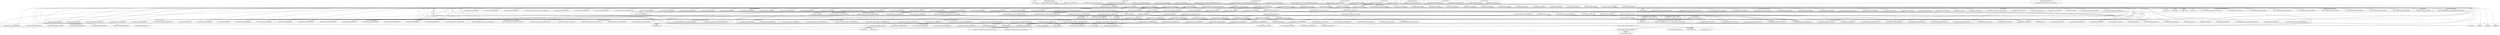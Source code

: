 digraph {
graph [overlap=false]
subgraph cluster_Catalyst_Dispatcher {
	label="Catalyst::Dispatcher";
	"Catalyst::Dispatcher::preload_dispatch_types";
	"Catalyst::Dispatcher::postload_dispatch_types";
}
subgraph cluster_Class_MOP_Mixin_HasMethods {
	label="Class::MOP::Mixin::HasMethods";
	"Class::MOP::Mixin::HasMethods::has_method";
	"Class::MOP::Mixin::HasMethods::add_method";
	"Class::MOP::Mixin::HasMethods::remove_method";
	"Class::MOP::Mixin::HasMethods::_get_local_methods";
	"Class::MOP::Mixin::HasMethods::get_method";
}
subgraph cluster_KiokuX_Model {
	label="KiokuX::Model";
	"KiokuX::Model::_build_directory";
}
subgraph cluster_Class_MOP_Instance {
	label="Class::MOP::Instance";
	"Class::MOP::Instance::weaken_slot_value";
	"Class::MOP::Instance::inline_weaken_slot_value";
}
subgraph cluster_Moose_Meta_Class___ANON___SERIAL_23 {
	label="Moose::Meta::Class::__ANON__::SERIAL::23";
	"Moose::Meta::Class::__ANON__::SERIAL::23::_canonicalize_handles";
	"Moose::Meta::Class::__ANON__::SERIAL::23::_make_delegation_method";
	"Moose::Meta::Class::__ANON__::SERIAL::23::meta";
	"Moose::Meta::Class::__ANON__::SERIAL::23::_process_options";
}
subgraph cluster_Moose_Meta_TypeConstraint_Parameterized {
	label="Moose::Meta::TypeConstraint::Parameterized";
	"Moose::Meta::TypeConstraint::Parameterized::_inline_check";
	"Moose::Meta::TypeConstraint::Parameterized::can_be_inlined";
	"Moose::Meta::TypeConstraint::Parameterized::inline_environment";
}
subgraph cluster_Moose_Meta_Mixin_AttributeCore {
	label="Moose::Meta::Mixin::AttributeCore";
	"Moose::Meta::Mixin::AttributeCore::has_trigger";
	"Moose::Meta::Mixin::AttributeCore::_is_metadata";
	"Moose::Meta::Mixin::AttributeCore::should_auto_deref";
	"Moose::Meta::Mixin::AttributeCore::type_constraint";
	"Moose::Meta::Mixin::AttributeCore::is_required";
	"Moose::Meta::Mixin::AttributeCore::should_coerce";
	"Moose::Meta::Mixin::AttributeCore::has_handles";
	"Moose::Meta::Mixin::AttributeCore::is_lazy";
	"Moose::Meta::Mixin::AttributeCore::handles";
	"Moose::Meta::Mixin::AttributeCore::_isa_metadata";
	"Moose::Meta::Mixin::AttributeCore::is_weak_ref";
	"Moose::Meta::Mixin::AttributeCore::has_type_constraint";
}
subgraph cluster_Scalar_Util {
	label="Scalar::Util";
	"Scalar::Util::blessed";
}
subgraph cluster_KiokuDB_TypeMap_Composite {
	label="KiokuDB::TypeMap::Composite";
	"KiokuDB::TypeMap::Composite::_build_includes";
}
subgraph cluster_Moose_Meta_Method {
	label="Moose::Meta::Method";
	"Moose::Meta::Method::_inline_throw_error";
}
subgraph cluster_Catalyst_View_JSON {
	label="Catalyst::View::JSON";
	"Catalyst::View::JSON::json_dumper";
	"Catalyst::View::JSON::expose_stash";
}
subgraph cluster_Class_MOP_Method {
	label="Class::MOP::Method";
	"Class::MOP::Method::name";
	"Class::MOP::Method::is_stub";
	"Class::MOP::Method::package_name";
}
subgraph cluster_Class_MOP_Class_Immutable_Moose_Meta_Class {
	label="Class::MOP::Class::Immutable::Moose::Meta::Class";
	"Class::MOP::Class::Immutable::Moose::Meta::Class::get_meta_instance";
	"Class::MOP::Class::Immutable::Moose::Meta::Class::get_all_methods";
}
subgraph cluster_Try_Tiny {
	label="Try::Tiny";
	"Try::Tiny::try";
}
subgraph cluster_UNIVERSAL {
	label="UNIVERSAL";
	"UNIVERSAL::isa";
	"UNIVERSAL::can";
}
subgraph cluster_Moose_Meta_Class {
	label="Moose::Meta::Class";
	"Moose::Meta::Class::_process_new_attribute";
	"Moose::Meta::Class::add_attribute";
	"Moose::Meta::Class::_inline_throw_error";
	"Moose::Meta::Class::_process_inherited_attribute";
	"Moose::Meta::Class::_inline_init_attr_from_default";
	"Moose::Meta::Class::_inline_init_attr_from_constructor";
}
subgraph cluster_Class_Load {
	label="Class::Load";
	"Class::Load::load_class";
}
subgraph cluster_Moose_Meta_Method_Accessor {
	label="Moose::Meta::Method::Accessor";
	"Moose::Meta::Method::Accessor::BEGIN@11";
	"Moose::Meta::Method::Accessor::_writer_value_needs_copy";
	"Moose::Meta::Method::Accessor::BEGIN@3";
	"Moose::Meta::Method::Accessor::_eval_environment";
	"Moose::Meta::Method::Accessor::BEGIN@15";
	"Moose::Meta::Method::Accessor::_inline_check_lazy";
	"Moose::Meta::Method::Accessor::BEGIN@10";
	"Moose::Meta::Method::Accessor::BEGIN@13";
	"Moose::Meta::Method::Accessor::_inline_trigger";
	"Moose::Meta::Method::Accessor::_inline_get_old_value_for_trigger";
}
subgraph cluster_List_MoreUtils {
	label="List::MoreUtils";
	"List::MoreUtils::any";
}
subgraph cluster_warnings {
	label="warnings";
	"warnings::import";
}
subgraph cluster_MooseX_Types_TypeDecorator {
	label="MooseX::Types::TypeDecorator";
	"MooseX::Types::TypeDecorator::AUTOLOAD";
	"MooseX::Types::TypeDecorator::isa";
}
subgraph cluster_Moose_Meta_Role {
	label="Moose::Meta::Role";
	"Moose::Meta::Role::get_required_method_list";
}
subgraph cluster_Class_MOP_Method_Accessor {
	label="Class::MOP::Method::Accessor";
	"Class::MOP::Method::Accessor::__ANON__[Class/MOP/Method/Accessor.pm:120]";
	"Class::MOP::Method::Accessor::__ANON__[Class/MOP/Method/Accessor.pm:184]";
	"Class::MOP::Method::Accessor::associated_attribute";
	"Class::MOP::Method::Accessor::__ANON__[Class/MOP/Method/Accessor.pm:154]";
}
subgraph cluster_Class_Load_XS {
	label="Class::Load::XS";
	"Class::Load::XS::is_class_loaded";
}
subgraph cluster_Class_MOP_Class {
	label="Class::MOP::Class";
	"Class::MOP::Class::_inline_init_attr_from_constructor";
	"Class::MOP::Class::make_immutable";
	"Class::MOP::Class::initialize";
	"Class::MOP::Class::__ANON__[Class/MOP/Class.pm:892]";
	"Class::MOP::Class::is_mutable";
	"Class::MOP::Class::remove_attribute";
	"Class::MOP::Class::get_all_attributes";
	"Class::MOP::Class::create_anon_class";
	"Class::MOP::Class::_fixup_attributes_after_rebless";
	"Class::MOP::Class::_construct_instance";
	"Class::MOP::Class::get_meta_instance";
	"Class::MOP::Class::get_all_methods";
	"Class::MOP::Class::_inline_accessors";
}
subgraph cluster_Moose_Object {
	label="Moose::Object";
	"Moose::Object::does";
}
subgraph cluster_Class_MOP_Mixin_AttributeCore {
	label="Class::MOP::Mixin::AttributeCore";
	"Class::MOP::Mixin::AttributeCore::has_init_arg";
	"Class::MOP::Mixin::AttributeCore::default";
	"Class::MOP::Mixin::AttributeCore::has_builder";
	"Class::MOP::Mixin::AttributeCore::has_initializer";
	"Class::MOP::Mixin::AttributeCore::has_default";
	"Class::MOP::Mixin::AttributeCore::name";
	"Class::MOP::Mixin::AttributeCore::init_arg";
	"Class::MOP::Mixin::AttributeCore::is_default_a_coderef";
	"Class::MOP::Mixin::AttributeCore::builder";
}
subgraph cluster_Moose {
	label="Moose";
	"Moose::BEGIN@30";
}
subgraph cluster_Moose_Meta_TypeConstraint_Registry {
	label="Moose::Meta::TypeConstraint::Registry";
	"Moose::Meta::TypeConstraint::Registry::new";
	"Moose::Meta::TypeConstraint::Registry::get_type_constraint";
}
subgraph cluster_Catalyst_View_TT {
	label="Catalyst::View::TT";
	"Catalyst::View::TT::expose_methods";
	"Catalyst::View::TT::include_path";
}
subgraph cluster_Moose_Meta_Class___ANON___SERIAL_17 {
	label="Moose::Meta::Class::__ANON__::SERIAL::17";
	"Moose::Meta::Class::__ANON__::SERIAL::17::_make_delegation_method";
	"Moose::Meta::Class::__ANON__::SERIAL::17::meta";
	"Moose::Meta::Class::__ANON__::SERIAL::17::_canonicalize_handles";
	"Moose::Meta::Class::__ANON__::SERIAL::17::_process_options";
}
subgraph cluster_Class_MOP_Method_Wrapped {
	label="Class::MOP::Method::Wrapped";
	"Class::MOP::Method::Wrapped::__ANON__[Class/MOP/Method/Wrapped.pm:45]";
	"Class::MOP::Method::Wrapped::__ANON__[Class/MOP/Method/Wrapped.pm:51]";
}
subgraph cluster_Moose_Meta_Class___ANON___SERIAL_33 {
	label="Moose::Meta::Class::__ANON__::SERIAL::33";
	"Moose::Meta::Class::__ANON__::SERIAL::33::meta";
}
subgraph cluster_base {
	label="base";
	"base::import";
}
subgraph cluster_Exporter {
	label="Exporter";
	"Exporter::import";
}
subgraph cluster_Moose_Meta_Attribute {
	label="Moose::Meta::Attribute";
	"Moose::Meta::Attribute::_inline_throw_error";
	"Moose::Meta::Attribute::_inline_generate_default";
	"Moose::Meta::Attribute::_weaken_value";
	"Moose::Meta::Attribute::_make_delegation_method";
	"Moose::Meta::Attribute::_process_options";
	"Moose::Meta::Attribute::_error_thrower";
	"Moose::Meta::Attribute::_inline_return_auto_deref";
	"Moose::Meta::Attribute::_process_lazy_option";
	"Moose::Meta::Attribute::CORE:match";
	"Moose::Meta::Attribute::_inline_copy_value";
	"Moose::Meta::Attribute::BEGIN@20";
	"Moose::Meta::Attribute::_get_delegate_method_list";
	"Moose::Meta::Attribute::interpolate_class";
	"Moose::Meta::Attribute::BEGIN@3";
	"Moose::Meta::Attribute::install_delegation";
	"Moose::Meta::Attribute::delegation_metaclass";
	"Moose::Meta::Attribute::set_value";
	"Moose::Meta::Attribute::BEGIN@10";
	"Moose::Meta::Attribute::_process_required_option";
	"Moose::Meta::Attribute::_check_associated_methods";
	"Moose::Meta::Attribute::CORE:regcomp";
	"Moose::Meta::Attribute::_writer_value_needs_copy";
	"Moose::Meta::Attribute::_inline_set_value";
	"Moose::Meta::Attribute::BEGIN@23";
	"Moose::Meta::Attribute::_call_builder";
	"Moose::Meta::Attribute::get_value";
	"Moose::Meta::Attribute::_process_accessors";
	"Moose::Meta::Attribute::BEGIN@11";
	"Moose::Meta::Attribute::new";
	"Moose::Meta::Attribute::_inline_init_from_default";
	"Moose::Meta::Attribute::_inline_get_old_value_for_trigger";
	"Moose::Meta::Attribute::_process_trigger_option";
	"Moose::Meta::Attribute::_process_lazy_build_option";
	"Moose::Meta::Attribute::verify_against_type_constraint";
	"Moose::Meta::Attribute::_process_is_option";
	"Moose::Meta::Attribute::accessor_metaclass";
	"Moose::Meta::Attribute::BEGIN@25";
	"Moose::Meta::Attribute::BEGIN@14";
	"Moose::Meta::Attribute::initialize_instance_slot";
	"Moose::Meta::Attribute::_inline_check_coercion";
	"Moose::Meta::Attribute::_inline_init_slot";
	"Moose::Meta::Attribute::interpolate_class_and_new";
	"Moose::Meta::Attribute::_process_isa_option";
	"Moose::Meta::Attribute::_canonicalize_handles";
	"Moose::Meta::Attribute::_auto_deref";
	"Moose::Meta::Attribute::BEGIN@27";
	"Moose::Meta::Attribute::illegal_options_for_inheritance";
	"Moose::Meta::Attribute::_inline_tc_code";
	"Moose::Meta::Attribute::_eval_environment";
	"Moose::Meta::Attribute::BEGIN@21";
	"Moose::Meta::Attribute::BEGIN@13";
	"Moose::Meta::Attribute::__ANON__[Moose/Meta/Attribute.pm:45]";
	"Moose::Meta::Attribute::does";
	"Moose::Meta::Attribute::BEGIN@24";
	"Moose::Meta::Attribute::remove_delegation";
	"Moose::Meta::Attribute::BEGIN@15";
	"Moose::Meta::Attribute::BEGIN@16";
	"Moose::Meta::Attribute::_inline_check_lazy";
	"Moose::Meta::Attribute::applied_traits";
	"Moose::Meta::Attribute::_process_does_option";
	"Moose::Meta::Attribute::clone_and_inherit_options";
	"Moose::Meta::Attribute::_inline_weaken_value";
	"Moose::Meta::Attribute::_process_coerce_option";
	"Moose::Meta::Attribute::_find_delegate_metaclass";
	"Moose::Meta::Attribute::remove_accessors";
	"Moose::Meta::Attribute::CORE:sort";
	"Moose::Meta::Attribute::_inline_trigger";
	"Moose::Meta::Attribute::install_accessors";
	"Moose::Meta::Attribute::_inline_get_value";
	"Moose::Meta::Attribute::_inline_check_constraint";
	"Moose::Meta::Attribute::BEGIN@22";
	"Moose::Meta::Attribute::BEGIN@17";
	"Moose::Meta::Attribute::_coerce_and_verify";
	"Moose::Meta::Attribute::_process_auto_deref_option";
	"Moose::Meta::Attribute::clone";
	"Moose::Meta::Attribute::BEGIN@18";
	"Moose::Meta::Attribute::_inline_check_required";
}
subgraph cluster_MooseX_Meta_TypeConstraint_Structured {
	label="MooseX::Meta::TypeConstraint::Structured";
	"MooseX::Meta::TypeConstraint::Structured::_build_coercion";
}
subgraph cluster_Moose_Util_TypeConstraints_Builtins {
	label="Moose::Util::TypeConstraints::Builtins";
	"Moose::Util::TypeConstraints::Builtins::BEGIN@12";
	"Moose::Util::TypeConstraints::Builtins::BEGIN@9";
	"Moose::Util::TypeConstraints::Builtins::BEGIN@13";
	"Moose::Util::TypeConstraints::Builtins::BEGIN@10";
	"Moose::Util::TypeConstraints::Builtins::BEGIN@14";
	"Moose::Util::TypeConstraints::Builtins::define_builtins";
	"Moose::Util::TypeConstraints::Builtins::BEGIN@2";
}
subgraph cluster_Moose_Meta_Class___ANON___SERIAL_31 {
	label="Moose::Meta::Class::__ANON__::SERIAL::31";
	"Moose::Meta::Class::__ANON__::SERIAL::31::meta";
}
subgraph cluster_Moose_Meta_TypeConstraint_Union {
	label="Moose::Meta::TypeConstraint::Union";
	"Moose::Meta::TypeConstraint::Union::inline_environment";
	"Moose::Meta::TypeConstraint::Union::has_coercion";
	"Moose::Meta::TypeConstraint::Union::can_be_inlined";
	"Moose::Meta::TypeConstraint::Union::_inline_check";
}
subgraph cluster_Moose_Meta_TypeCoercion {
	label="Moose::Meta::TypeCoercion";
	"Moose::Meta::TypeCoercion::BEGIN@14";
	"Moose::Meta::TypeCoercion::_compiled_type_coercion";
}
subgraph cluster_KiokuDB_TypeMap_Default_JSON {
	label="KiokuDB::TypeMap::Default::JSON";
	"KiokuDB::TypeMap::Default::JSON::_build_json_boolean_typemap";
}
subgraph cluster_KiokuDB_TypeMap_Default {
	label="KiokuDB::TypeMap::Default";
	"KiokuDB::TypeMap::Default::_build_tie_typemap";
	"KiokuDB::TypeMap::Default::_build_core_typemap";
}
subgraph cluster_Moose_Meta_Role_Attribute {
	label="Moose::Meta::Role::Attribute";
	"Moose::Meta::Role::Attribute::attribute_for_class";
}
subgraph cluster_B {
	label="B";
	"B::BEGIN@9";
	"B::BEGIN@17";
	"B::perlstring";
	"B::BEGIN@254";
}
subgraph cluster_MooseX_Role_WithOverloading_Meta_Role_Application {
	label="MooseX::Role::WithOverloading::Meta::Role::Application";
	"MooseX::Role::WithOverloading::Meta::Role::Application::_build_overload_ops";
}
subgraph cluster_Moose_Meta_Attribute_Custom_Moose {
	label="Moose::Meta::Attribute::Custom::Moose";
	"Moose::Meta::Attribute::Custom::Moose::BEGIN@1283";
}
subgraph cluster_Class_MOP_Attribute {
	label="Class::MOP::Attribute";
	"Class::MOP::Attribute::__ANON__[Class/MOP/Attribute.pm:198]";
	"Class::MOP::Attribute::_inline_instance_get";
	"Class::MOP::Attribute::associated_methods";
	"Class::MOP::Attribute::has_value";
	"Class::MOP::Attribute::associate_method";
	"Class::MOP::Attribute::set_initial_value";
	"Class::MOP::Attribute::get_value";
	"Class::MOP::Attribute::new";
	"Class::MOP::Attribute::set_value";
	"Class::MOP::Attribute::associated_class";
	"Class::MOP::Attribute::_inline_instance_has";
	"Class::MOP::Attribute::install_accessors";
	"Class::MOP::Attribute::remove_accessors";
	"Class::MOP::Attribute::_inline_instance_set";
	"Class::MOP::Attribute::_process_accessors";
	"Class::MOP::Attribute::__ANON__[Class/MOP/Attribute.pm:398]";
	"Class::MOP::Attribute::_inline_set_value";
}
subgraph cluster_Package_DeprecationManager {
	label="Package::DeprecationManager";
	"Package::DeprecationManager::__ANON__[Package/DeprecationManager.pm:61]";
}
subgraph cluster_Moose_Meta_Role_Method_Required {
	label="Moose::Meta::Role::Method::Required";
	"Moose::Meta::Role::Method::Required::name";
}
subgraph cluster_Moose_Meta_TypeConstraint {
	label="Moose::Meta::TypeConstraint";
	"Moose::Meta::TypeConstraint::message";
	"Moose::Meta::TypeConstraint::_inline_check";
	"Moose::Meta::TypeConstraint::has_coercion";
	"Moose::Meta::TypeConstraint::coerce";
	"Moose::Meta::TypeConstraint::inline_environment";
	"Moose::Meta::TypeConstraint::check";
	"Moose::Meta::TypeConstraint::_default_message";
	"Moose::Meta::TypeConstraint::can_be_inlined";
	"Moose::Meta::TypeConstraint::coercion";
	"Moose::Meta::TypeConstraint::has_message";
	"Moose::Meta::TypeConstraint::_compiled_type_constraint";
}
subgraph cluster_Moose_Exporter {
	label="Moose::Exporter";
	"Moose::Exporter::setup_import_methods";
}
subgraph cluster_Moose_Util_TypeConstraints {
	label="Moose::Util::TypeConstraints";
	"Moose::Util::TypeConstraints::BEGIN@39";
	"Moose::Util::TypeConstraints::BEGIN@667";
	"Moose::Util::TypeConstraints::BEGIN@614";
	"Moose::Util::TypeConstraints::BEGIN@13";
	"Moose::Util::TypeConstraints::BEGIN@38";
	"Moose::Util::TypeConstraints::BEGIN@12";
	"Moose::Util::TypeConstraints::BEGIN@673";
	"Moose::Util::TypeConstraints::BEGIN@3";
	"Moose::Util::TypeConstraints::BEGIN@694";
	"Moose::Util::TypeConstraints::find_or_create_isa_type_constraint";
	"Moose::Util::TypeConstraints::BEGIN@42";
	"Moose::Util::TypeConstraints::BEGIN@11";
	"Moose::Util::TypeConstraints::CORE:qr";
	"Moose::Util::TypeConstraints::CORE:regcomp";
	"Moose::Util::TypeConstraints::BEGIN@33";
	"Moose::Util::TypeConstraints::BEGIN@35";
	"Moose::Util::TypeConstraints::list_all_type_constraints";
	"Moose::Util::TypeConstraints::BEGIN@36";
	"Moose::Util::TypeConstraints::BEGIN@41";
	"Moose::Util::TypeConstraints::BEGIN@34";
	"Moose::Util::TypeConstraints::BEGIN@10";
	"Moose::Util::TypeConstraints::BEGIN@37";
	"Moose::Util::TypeConstraints::BEGIN@40";
	"Moose::Util::TypeConstraints::BEGIN@32";
	"Moose::Util::TypeConstraints::find_or_create_does_type_constraint";
	"Moose::Util::TypeConstraints::BEGIN@68";
	"Moose::Util::TypeConstraints::BEGIN@678";
	"Moose::Util::TypeConstraints::BEGIN@31";
}
subgraph cluster_Class_MOP_Class_Immutable_Moose_Meta_Class___ANON___SERIAL_5 {
	label="Class::MOP::Class::Immutable::Moose::Meta::Class::__ANON__::SERIAL::5";
	"Class::MOP::Class::Immutable::Moose::Meta::Class::__ANON__::SERIAL::5::get_meta_instance";
}
subgraph cluster_KiokuDB_TypeMap_Default_Canonical {
	label="KiokuDB::TypeMap::Default::Canonical";
	"KiokuDB::TypeMap::Default::Canonical::_build_authen_passphrase_typemap";
	"KiokuDB::TypeMap::Default::Canonical::_build_path_class_typemap";
	"KiokuDB::TypeMap::Default::Canonical::_build_uri_typemap";
	"KiokuDB::TypeMap::Default::Canonical::_build_datetime_typemap";
}
subgraph cluster_Moose_Meta_Attribute_Native_Trait {
	label="Moose::Meta::Attribute::Native::Trait";
	"Moose::Meta::Attribute::Native::Trait::_native_accessor_class_for";
}
subgraph cluster_Class_MOP_Object {
	label="Class::MOP::Object";
	"Class::MOP::Object::meta";
}
subgraph cluster_Moose_Util {
	label="Moose::Util";
	"Moose::Util::resolve_metatrait_alias";
}
subgraph cluster_strict {
	label="strict";
	"strict::import";
}
subgraph cluster_Class_MOP {
	label="Class::MOP";
	"Class::MOP::class_of";
}
subgraph cluster_Class_MOP_Class_Immutable_Class_MOP_Class {
	label="Class::MOP::Class::Immutable::Class::MOP::Class";
	"Class::MOP::Class::Immutable::Class::MOP::Class::get_meta_instance";
	"Class::MOP::Class::Immutable::Class::MOP::Class::get_all_attributes";
}
subgraph cluster_Moose_Meta_Class___ANON___SERIAL_34 {
	label="Moose::Meta::Class::__ANON__::SERIAL::34";
	"Moose::Meta::Class::__ANON__::SERIAL::34::meta";
}
subgraph cluster_Class_MOP_Package {
	label="Class::MOP::Package";
	"Class::MOP::Package::name";
	"Class::MOP::Package::has_package_symbol";
}
subgraph cluster_Moose_Meta_Class___ANON___SERIAL_8 {
	label="Moose::Meta::Class::__ANON__::SERIAL::8";
	"Moose::Meta::Class::__ANON__::SERIAL::8::meta";
	"Moose::Meta::Class::__ANON__::SERIAL::8::_canonicalize_handles";
	"Moose::Meta::Class::__ANON__::SERIAL::8::_make_delegation_method";
	"Moose::Meta::Class::__ANON__::SERIAL::8::_process_options";
}
subgraph cluster_Moose_Meta_Method_Delegation {
	label="Moose::Meta::Method::Delegation";
	"Moose::Meta::Method::Delegation::BEGIN@3";
	"Moose::Meta::Method::Delegation::BEGIN@11";
	"Moose::Meta::Method::Delegation::BEGIN@13";
	"Moose::Meta::Method::Delegation::BEGIN@10";
	"Moose::Meta::Method::Delegation::new";
	"Moose::Meta::Method::Delegation::BEGIN@14";
	"Moose::Meta::Method::Delegation::BEGIN@16";
}
"Moose::Meta::Attribute::_inline_generate_default" -> "Moose::Meta::Attribute::_inline_throw_error";
"Moose::Meta::Attribute::_inline_check_constraint" -> "Moose::Meta::Attribute::_inline_throw_error";
"Moose::Meta::Method::_inline_throw_error" -> "Moose::Meta::Attribute::_inline_throw_error";
"Moose::Meta::Attribute::_inline_check_required" -> "Moose::Meta::Attribute::_inline_throw_error";
"Moose::Meta::Attribute::BEGIN@22" -> "Moose::Meta::Method::Delegation::BEGIN@10";
"Moose::Meta::Attribute::_call_builder" -> "KiokuDB::TypeMap::Default::Canonical::_build_uri_typemap";
"Moose::Meta::TypeCoercion::BEGIN@14" -> "Moose::Meta::Attribute::BEGIN@3";
"Moose::Meta::Attribute::_call_builder" -> "MooseX::Meta::TypeConstraint::Structured::_build_coercion";
"Moose::Meta::Attribute::initialize_instance_slot" -> "Moose::Meta::Mixin::AttributeCore::is_lazy";
"Moose::Meta::Attribute::_inline_check_lazy" -> "Moose::Meta::Mixin::AttributeCore::is_lazy";
"Moose::Meta::Attribute::get_value" -> "Moose::Meta::Mixin::AttributeCore::is_lazy";
"Class::MOP::Attribute::install_accessors" -> "Moose::Meta::Attribute::_process_accessors";
"Moose::Meta::Attribute::BEGIN@24" -> "Moose::Util::TypeConstraints::Builtins::BEGIN@14";
"Moose::Meta::Class::_process_new_attribute" -> "Moose::Meta::Attribute::interpolate_class_and_new";
"Moose::Meta::Role::Attribute::attribute_for_class" -> "Moose::Meta::Attribute::interpolate_class_and_new";
"Moose::Meta::Attribute::_process_does_option" -> "MooseX::Types::TypeDecorator::isa";
"Moose::Meta::Attribute::_process_isa_option" -> "MooseX::Types::TypeDecorator::isa";
"Moose::Meta::Attribute::BEGIN@24" -> "Moose::Util::TypeConstraints::Builtins::BEGIN@2";
"Moose::Meta::Attribute::BEGIN@24" -> "Moose::Util::TypeConstraints::BEGIN@39";
"Moose::Meta::Attribute::new" -> "Class::MOP::Class::get_all_attributes";
"Moose::Meta::Attribute::_canonicalize_handles" -> "Scalar::Util::blessed";
"Moose::Meta::Attribute::_process_does_option" -> "Scalar::Util::blessed";
"Moose::Meta::Attribute::_weaken_value" -> "Scalar::Util::blessed";
"Moose::Meta::Attribute::_process_isa_option" -> "Scalar::Util::blessed";
"Moose::Meta::Attribute::_inline_get_value" -> "Moose::Meta::Attribute::_inline_check_lazy";
"Moose::Meta::Method::Accessor::_inline_check_lazy" -> "Moose::Meta::Attribute::_inline_check_lazy";
"Moose::Meta::Attribute::_inline_set_value" -> "Moose::Meta::Attribute::_inline_trigger";
"Moose::Meta::Method::Accessor::_inline_trigger" -> "Moose::Meta::Attribute::_inline_trigger";
"Moose::Meta::Attribute::_eval_environment" -> "Moose::Meta::TypeConstraint::Union::can_be_inlined";
"Moose::Meta::Attribute::_inline_check_constraint" -> "Moose::Meta::TypeConstraint::Union::can_be_inlined";
"Moose::Meta::Attribute::_eval_environment" -> "Moose::Meta::TypeConstraint::coercion";
"Moose::Meta::Attribute::BEGIN@24" -> "Moose::Exporter::setup_import_methods";
"Moose::Meta::Attribute::_process_accessors" -> "Class::MOP::Package::has_package_symbol";
"Moose::Meta::Attribute::BEGIN@24" -> "Moose::Util::TypeConstraints::list_all_type_constraints";
"Class::MOP::Attribute::__ANON__[Class/MOP/Attribute.pm:198]" -> "Moose::Meta::Attribute::get_value";
"Catalyst::View::JSON::json_dumper" -> "Moose::Meta::Attribute::get_value";
"Catalyst::Dispatcher::preload_dispatch_types" -> "Moose::Meta::Attribute::get_value";
"Catalyst::View::JSON::expose_stash" -> "Moose::Meta::Attribute::get_value";
"KiokuDB::TypeMap::Composite::_build_includes" -> "Moose::Meta::Attribute::get_value";
"Catalyst::Dispatcher::postload_dispatch_types" -> "Moose::Meta::Attribute::get_value";
"Catalyst::View::TT::expose_methods" -> "Moose::Meta::Attribute::get_value";
"Catalyst::View::TT::include_path" -> "Moose::Meta::Attribute::get_value";
"Moose::Meta::Attribute::_inline_check_lazy" -> "Moose::Meta::Attribute::_inline_init_from_default";
"Moose::Meta::Attribute::_eval_environment" -> "Moose::Meta::Mixin::AttributeCore::has_trigger";
"Moose::Meta::Attribute::set_value" -> "Moose::Meta::Mixin::AttributeCore::has_trigger";
"Moose::Meta::Attribute::_inline_get_old_value_for_trigger" -> "Moose::Meta::Mixin::AttributeCore::has_trigger";
"Moose::Meta::Attribute::_inline_trigger" -> "Moose::Meta::Mixin::AttributeCore::has_trigger";
"Moose::Meta::Attribute::_call_builder" -> "KiokuDB::TypeMap::Default::JSON::_build_json_boolean_typemap";
"Moose::Meta::TypeCoercion::BEGIN@14" -> "Moose::Meta::Attribute::BEGIN@16";
"Moose::Meta::Attribute::_eval_environment" -> "Moose::Meta::TypeConstraint::inline_environment";
"Moose::Meta::Attribute::BEGIN@24" -> "Moose::Util::TypeConstraints::BEGIN@10";
"Moose::Meta::Attribute::_process_options" -> "Moose::Meta::Attribute::_process_does_option";
"Moose::Meta::Attribute::_eval_environment" -> "Moose::Meta::TypeConstraint::_compiled_type_constraint";
"Moose::Meta::Attribute::_inline_weaken_value" -> "Class::MOP::Class::get_meta_instance";
"Moose::Meta::Attribute::BEGIN@21" -> "Moose::Meta::Method::Accessor::BEGIN@3";
"Moose::Meta::Attribute::BEGIN@24" -> "Moose::Util::TypeConstraints::BEGIN@34";
"Moose::Meta::Attribute::_inline_set_value" -> "Moose::Meta::Attribute::_inline_check_required";
"Moose::Meta::Attribute::BEGIN@24" -> "Moose::Util::TypeConstraints::BEGIN@673";
"Moose::Meta::Attribute::_inline_get_value" -> "Moose::Meta::Attribute::_inline_return_auto_deref";
"Moose::Meta::Attribute::set_value" -> "Class::MOP::Attribute::set_value";
"Moose::Meta::Attribute::BEGIN@24" -> "Moose::Meta::TypeConstraint::Registry::new";
"Moose::Meta::Attribute::_inline_set_value" -> "Moose::Meta::Attribute::_inline_get_old_value_for_trigger";
"Moose::Meta::Method::Accessor::_inline_get_old_value_for_trigger" -> "Moose::Meta::Attribute::_inline_get_old_value_for_trigger";
"Moose::Meta::Attribute::_process_accessors" -> "Class::MOP::Mixin::HasMethods::get_method";
"Moose::Meta::Attribute::install_delegation" -> "Class::MOP::Mixin::HasMethods::get_method";
"Moose::Meta::Attribute::install_delegation" -> "Moose::Meta::Class::__ANON__::SERIAL::8::_canonicalize_handles";
"Moose::Meta::Attribute::new" -> "Moose::Meta::Class::__ANON__::SERIAL::17::meta";
"Moose::Meta::Attribute::BEGIN@22" -> "Moose::Meta::Method::Delegation::BEGIN@13";
"Moose::Meta::Attribute::clone_and_inherit_options" -> "Moose::Meta::Attribute::applied_traits";
"Moose::Meta::Attribute::_canonicalize_handles" -> "Moose::Meta::Mixin::AttributeCore::handles";
"Moose::Meta::Attribute::_eval_environment" -> "Class::MOP::Mixin::AttributeCore::default";
"Moose::Meta::Attribute::initialize_instance_slot" -> "Class::MOP::Mixin::AttributeCore::default";
"Moose::Meta::Attribute::get_value" -> "Class::MOP::Mixin::AttributeCore::default";
"Moose::Meta::TypeCoercion::BEGIN@14" -> "Moose::Meta::Attribute::BEGIN@17";
"Moose::Meta::Attribute::clone" -> "Class::MOP::Class::Immutable::Class::MOP::Class::get_all_attributes";
"Moose::Meta::Attribute::new" -> "Class::MOP::Class::Immutable::Class::MOP::Class::get_all_attributes";
"Moose::Meta::Attribute::BEGIN@24" -> "Moose::Util::TypeConstraints::Builtins::BEGIN@10";
"Moose::Meta::Attribute::BEGIN@24" -> "Moose::Util::TypeConstraints::BEGIN@12";
"Moose::Meta::Attribute::BEGIN@21" -> "Moose::Meta::Method::Accessor::BEGIN@10";
"Moose::Meta::Method::Accessor::_writer_value_needs_copy" -> "Moose::Meta::Attribute::_writer_value_needs_copy";
"Moose::Meta::Attribute::_inline_set_value" -> "Moose::Meta::Attribute::_writer_value_needs_copy";
"Moose::Meta::Attribute::_canonicalize_handles" -> "Moose::Meta::Role::get_required_method_list";
"Moose::Meta::Attribute::_inline_init_from_default" -> "Moose::Meta::Attribute::_inline_check_coercion";
"Moose::Meta::Attribute::_inline_tc_code" -> "Moose::Meta::Attribute::_inline_check_coercion";
"Moose::Meta::Attribute::_process_options" -> "Moose::Meta::Attribute::_process_isa_option";
"Moose::Meta::Attribute::BEGIN@24" -> "Moose::Util::TypeConstraints::BEGIN@41";
"Moose::Meta::TypeCoercion::BEGIN@14" -> "Moose::Meta::Attribute::BEGIN@27";
"Moose::Meta::Attribute::interpolate_class" -> "Moose::Meta::Attribute::does";
"KiokuDB::TypeMap::Composite::_build_includes" -> "Moose::Meta::Attribute::does";
"Moose::Meta::Attribute::install_delegation" -> "Moose::Meta::Class::__ANON__::SERIAL::17::_canonicalize_handles";
"Moose::Meta::Attribute::_inline_set_value" -> "Class::MOP::Attribute::_inline_set_value";
"Moose::Meta::Attribute::BEGIN@24" -> "Moose::Util::TypeConstraints::BEGIN@32";
"Moose::Meta::Attribute::initialize_instance_slot" -> "Moose::Meta::Mixin::AttributeCore::is_weak_ref";
"Moose::Meta::Attribute::set_value" -> "Moose::Meta::Mixin::AttributeCore::is_weak_ref";
"Moose::Meta::Attribute::get_value" -> "Moose::Meta::Mixin::AttributeCore::is_weak_ref";
"Moose::Meta::Attribute::_inline_weaken_value" -> "Moose::Meta::Mixin::AttributeCore::is_weak_ref";
"Moose::Meta::Attribute::BEGIN@24" -> "Moose::Util::TypeConstraints::BEGIN@614";
"Moose::Meta::Attribute::_call_builder" -> "KiokuDB::TypeMap::Default::_build_core_typemap";
"Moose::Meta::Attribute::_eval_environment" -> "Moose::Meta::TypeCoercion::_compiled_type_coercion";
"Moose::Meta::Attribute::_inline_check_constraint" -> "Moose::Meta::TypeConstraint::Parameterized::_inline_check";
"Moose::Meta::Attribute::install_delegation" -> "Moose::Meta::Class::__ANON__::SERIAL::8::_make_delegation_method";
"Moose::Meta::Attribute::BEGIN@13" -> "B::BEGIN@17";
"Moose::Meta::Attribute::does" -> "Try::Tiny::try";
"Moose::Meta::Attribute::new" -> "Moose::Meta::Class::__ANON__::SERIAL::23::meta";
"Moose::Meta::Attribute::_canonicalize_handles" -> "Class::Load::load_class";
"Moose::Meta::Attribute::BEGIN@24" -> "Moose::Util::TypeConstraints::BEGIN@38";
"Moose::Meta::Attribute::BEGIN@24" -> "Moose::Util::TypeConstraints::BEGIN@694";
"Moose::Meta::TypeCoercion::BEGIN@14" -> "Moose::Meta::Attribute::BEGIN@11";
"Moose::Meta::Attribute::BEGIN@24" -> "Class::MOP::Class::is_mutable";
"Moose::Meta::Attribute::_eval_environment" -> "Moose::Meta::TypeConstraint::Parameterized::inline_environment";
"Moose::Meta::Attribute::_inline_generate_default" -> "Class::MOP::Mixin::AttributeCore::is_default_a_coderef";
"Moose::Meta::Attribute::_find_delegate_metaclass" -> "Class::Load::XS::is_class_loaded";
"Moose::Meta::Attribute::_inline_init_from_default" -> "Moose::Meta::Attribute::_inline_weaken_value";
"Moose::Meta::Attribute::_inline_set_value" -> "Moose::Meta::Attribute::_inline_weaken_value";
"Moose::Meta::Attribute::BEGIN@24" -> "Moose::Util::TypeConstraints::CORE:regcomp";
"Moose::Meta::Attribute::install_delegation" -> "Moose::Meta::Class::__ANON__::SERIAL::23::_make_delegation_method";
"Moose::Meta::Attribute::_check_associated_methods" -> "Moose::Meta::Mixin::AttributeCore::_is_metadata";
"Moose::Meta::Attribute::clone" -> "Class::MOP::Mixin::AttributeCore::has_init_arg";
"Moose::Meta::Attribute::_canonicalize_handles" -> "Moose::Meta::Attribute::_get_delegate_method_list";
"Moose::Meta::Attribute::_make_delegation_method" -> "Moose::Meta::Method::Delegation::new";
"Moose::BEGIN@30" -> "Moose::Meta::Attribute::new";
"Moose::Meta::Attribute::clone" -> "Moose::Meta::Attribute::new";
"Moose::Meta::Attribute::interpolate_class_and_new" -> "Moose::Meta::Attribute::new";
"Try::Tiny::try" -> "Moose::Meta::Attribute::__ANON__[Moose/Meta/Attribute.pm:45]";
"Moose::Meta::Attribute::_weaken_value" -> "Class::MOP::Class::Immutable::Moose::Meta::Class::get_meta_instance";
"Moose::Meta::Attribute::_eval_environment" -> "Moose::Meta::TypeConstraint::can_be_inlined";
"Moose::Meta::Attribute::_inline_check_constraint" -> "Moose::Meta::TypeConstraint::can_be_inlined";
"Moose::Meta::Attribute::_inline_check_coercion" -> "Moose::Meta::TypeConstraint::can_be_inlined";
"Moose::Meta::Attribute::BEGIN@24" -> "Moose::Util::TypeConstraints::Builtins::BEGIN@12";
"Moose::Meta::Attribute::BEGIN@22" -> "Moose::Meta::Method::Delegation::BEGIN@16";
"Moose::Meta::Attribute::_process_accessors" -> "Class::MOP::Method::is_stub";
"Moose::Meta::Attribute::install_delegation" -> "Moose::Meta::Attribute::CORE:sort";
"Moose::Meta::Attribute::new" -> "Moose::Meta::Attribute::CORE:sort";
"Moose::Meta::Attribute::initialize_instance_slot" -> "Class::MOP::Attribute::set_initial_value";
"Moose::Meta::Attribute::get_value" -> "Class::MOP::Attribute::set_initial_value";
"Moose::Meta::Attribute::BEGIN@21" -> "Moose::Meta::Method::Accessor::BEGIN@13";
"Moose::Meta::Attribute::install_accessors" -> "Moose::Meta::Mixin::AttributeCore::has_handles";
"Moose::Meta::Attribute::remove_accessors" -> "Moose::Meta::Mixin::AttributeCore::has_handles";
"Moose::Meta::Attribute::BEGIN@10" -> "strict::import";
"Moose::Meta::Attribute::_inline_throw_error" -> "Moose::Meta::Attribute::_error_thrower";
"Moose::Meta::Attribute::_canonicalize_handles" -> "Moose::Meta::Attribute::CORE:match";
"Moose::Meta::Attribute::install_delegation" -> "Moose::Meta::Attribute::CORE:match";
"Moose::Meta::Attribute::_process_lazy_build_option" -> "Moose::Meta::Attribute::CORE:match";
"Moose::Meta::Attribute::_inline_init_from_default" -> "Moose::Meta::Mixin::AttributeCore::has_type_constraint";
"Moose::Meta::Attribute::verify_against_type_constraint" -> "Moose::Meta::Mixin::AttributeCore::has_type_constraint";
"Moose::Meta::Attribute::_eval_environment" -> "Moose::Meta::Mixin::AttributeCore::has_type_constraint";
"Moose::Meta::Attribute::_canonicalize_handles" -> "Moose::Meta::Mixin::AttributeCore::has_type_constraint";
"Moose::Meta::Attribute::_coerce_and_verify" -> "Moose::Meta::Mixin::AttributeCore::has_type_constraint";
"Moose::Meta::Attribute::_inline_check_constraint" -> "Moose::Meta::Mixin::AttributeCore::has_type_constraint";
"Moose::Meta::Attribute::BEGIN@24" -> "Moose::Util::TypeConstraints::BEGIN@36";
"Moose::Meta::Attribute::_inline_check_constraint" -> "Moose::Meta::TypeConstraint::Union::_inline_check";
"Moose::Meta::Attribute::_canonicalize_handles" -> "Class::MOP::Mixin::HasMethods::_get_local_methods";
"Moose::Meta::Attribute::BEGIN@24" -> "Moose::Util::TypeConstraints::CORE:qr";
"Moose::Meta::Attribute::_call_builder" -> "KiokuDB::TypeMap::Default::Canonical::_build_datetime_typemap";
"Class::MOP::Class::_fixup_attributes_after_rebless" -> "Moose::Meta::Attribute::initialize_instance_slot";
"Class::MOP::Class::_construct_instance" -> "Moose::Meta::Attribute::initialize_instance_slot";
"Moose::Meta::Attribute::_inline_init_from_default" -> "Moose::Meta::Attribute::_inline_init_slot";
"Moose::Meta::Attribute::_process_accessors" -> "Class::MOP::Attribute::_process_accessors";
"Moose::Meta::Attribute::_inline_set_value" -> "Moose::Meta::Attribute::_inline_tc_code";
"Moose::Meta::Attribute::_eval_environment" -> "Moose::Meta::TypeConstraint::_default_message";
"Moose::Meta::Attribute::_process_options" -> "Moose::Meta::Attribute::_process_coerce_option";
"Moose::Meta::Attribute::verify_against_type_constraint" -> "Moose::Meta::Mixin::AttributeCore::type_constraint";
"Moose::Meta::Attribute::_eval_environment" -> "Moose::Meta::Mixin::AttributeCore::type_constraint";
"Moose::Meta::Attribute::_inline_check_constraint" -> "Moose::Meta::Mixin::AttributeCore::type_constraint";
"Moose::Meta::Attribute::_inline_check_coercion" -> "Moose::Meta::Mixin::AttributeCore::type_constraint";
"Moose::Meta::Attribute::_auto_deref" -> "Moose::Meta::Mixin::AttributeCore::type_constraint";
"Moose::Meta::Attribute::_coerce_and_verify" -> "Moose::Meta::Mixin::AttributeCore::type_constraint";
"Moose::Meta::Attribute::BEGIN@22" -> "Moose::Meta::Method::Delegation::BEGIN@3";
"Moose::Meta::Attribute::new" -> "Moose::Meta::Class::__ANON__::SERIAL::8::_process_options";
"Class::MOP::Method::Wrapped::__ANON__[Class/MOP/Method/Wrapped.pm:51]" -> "Moose::Meta::Attribute::_process_options";
"Moose::Meta::Attribute::new" -> "Moose::Meta::Attribute::_process_options";
"Moose::Meta::Attribute::does" -> "Moose::Object::does";
"Moose::Meta::Attribute::_canonicalize_handles" -> "Moose::Meta::Role::Method::Required::name";
"Moose::Meta::Attribute::new" -> "Moose::Meta::Class::__ANON__::SERIAL::34::meta";
"Moose::Meta::TypeCoercion::BEGIN@14" -> "Moose::Meta::Attribute::BEGIN@14";
"Moose::Meta::Attribute::_weaken_value" -> "Class::MOP::Class::Immutable::Class::MOP::Class::get_meta_instance";
"Moose::Meta::Attribute::_inline_weaken_value" -> "Class::MOP::Class::Immutable::Class::MOP::Class::get_meta_instance";
"Moose::Meta::Attribute::_eval_environment" -> "Moose::Meta::TypeConstraint::has_coercion";
"Moose::Meta::Attribute::_process_coerce_option" -> "Moose::Meta::TypeConstraint::has_coercion";
"Moose::Meta::Attribute::_inline_check_coercion" -> "Moose::Meta::TypeConstraint::has_coercion";
"Moose::Meta::Attribute::_coerce_and_verify" -> "Moose::Meta::TypeConstraint::has_coercion";
"Moose::Meta::Attribute::install_delegation" -> "Class::MOP::Mixin::HasMethods::add_method";
"Moose::Meta::Attribute::clone_and_inherit_options" -> "Moose::Meta::Attribute::illegal_options_for_inheritance";
"Moose::Meta::Attribute::_call_builder" -> "KiokuDB::TypeMap::Default::_build_tie_typemap";
"Moose::Meta::Attribute::interpolate_class" -> "Moose::Util::resolve_metatrait_alias";
"Moose::Meta::Attribute::__ANON__[Moose/Meta/Attribute.pm:45]" -> "Moose::Util::resolve_metatrait_alias";
"Moose::Meta::TypeCoercion::BEGIN@14" -> "Moose::Meta::Attribute::BEGIN@24";
"Moose::Meta::Attribute::_coerce_and_verify" -> "Moose::Meta::Mixin::AttributeCore::should_coerce";
"Moose::Meta::Attribute::_writer_value_needs_copy" -> "Moose::Meta::Mixin::AttributeCore::should_coerce";
"Moose::Meta::Attribute::_inline_check_coercion" -> "Moose::Meta::Mixin::AttributeCore::should_coerce";
"Moose::Meta::Attribute::remove_delegation" -> "Class::MOP::Mixin::HasMethods::remove_method";
"Moose::Meta::Attribute::_inline_throw_error" -> "Class::MOP::Mixin::AttributeCore::name";
"Moose::Meta::Attribute::_inline_generate_default" -> "Class::MOP::Mixin::AttributeCore::name";
"Moose::Meta::Attribute::_weaken_value" -> "Class::MOP::Mixin::AttributeCore::name";
"Moose::Meta::Attribute::set_value" -> "Class::MOP::Mixin::AttributeCore::name";
"Moose::Meta::Attribute::clone_and_inherit_options" -> "Class::MOP::Mixin::AttributeCore::name";
"Moose::Meta::Attribute::_inline_weaken_value" -> "Class::MOP::Mixin::AttributeCore::name";
"Moose::Meta::Attribute::_process_accessors" -> "Class::MOP::Mixin::AttributeCore::name";
"Moose::Meta::Attribute::_inline_check_constraint" -> "Class::MOP::Mixin::AttributeCore::name";
"Moose::Meta::Attribute::_inline_check_required" -> "Class::MOP::Mixin::AttributeCore::name";
"Moose::Meta::Attribute::_call_builder" -> "KiokuDB::TypeMap::Default::Canonical::_build_authen_passphrase_typemap";
"Moose::Meta::Attribute::remove_accessors" -> "Class::MOP::Attribute::remove_accessors";
"Moose::Meta::Attribute::_auto_deref" -> "Moose::Meta::Mixin::AttributeCore::should_auto_deref";
"Moose::Meta::Attribute::get_value" -> "Moose::Meta::Mixin::AttributeCore::should_auto_deref";
"Moose::Meta::Attribute::get_value" -> "Class::MOP::Attribute::get_value";
"Moose::Meta::Attribute::clone" -> "Class::MOP::Attribute::get_value";
"Moose::Meta::Attribute::_process_options" -> "Moose::Meta::Attribute::_process_auto_deref_option";
"Moose::Meta::Attribute::_process_does_option" -> "Moose::Util::TypeConstraints::find_or_create_does_type_constraint";
"Moose::Meta::Attribute::_inline_init_from_default" -> "Class::MOP::Mixin::AttributeCore::has_default";
"Moose::Meta::Attribute::_eval_environment" -> "Class::MOP::Mixin::AttributeCore::has_default";
"Moose::Meta::Attribute::_inline_generate_default" -> "Class::MOP::Mixin::AttributeCore::has_default";
"Moose::Meta::Attribute::initialize_instance_slot" -> "Class::MOP::Mixin::AttributeCore::has_default";
"Moose::Meta::Attribute::get_value" -> "Class::MOP::Mixin::AttributeCore::has_default";
"Moose::Meta::Attribute::clone_and_inherit_options" -> "Moose::Meta::Attribute::interpolate_class";
"Moose::Meta::Attribute::interpolate_class_and_new" -> "Moose::Meta::Attribute::interpolate_class";
"Moose::Meta::Attribute::BEGIN@16" -> "Exporter::import";
"Moose::Meta::Attribute::BEGIN@17" -> "Exporter::import";
"Moose::Meta::Attribute::BEGIN@15" -> "Exporter::import";
"Moose::Meta::Attribute::BEGIN@14" -> "Exporter::import";
"Moose::Meta::Class::add_attribute" -> "Moose::Meta::Attribute::_check_associated_methods";
"Moose::Meta::Attribute::_inline_generate_default" -> "Class::MOP::Mixin::AttributeCore::builder";
"Moose::Meta::Attribute::_call_builder" -> "Class::MOP::Mixin::AttributeCore::builder";
"Moose::Meta::Attribute::BEGIN@21" -> "Moose::Meta::Method::Accessor::BEGIN@11";
"Moose::Meta::Attribute::BEGIN@13" -> "B::BEGIN@254";
"Moose::Meta::Attribute::_inline_return_auto_deref" -> "Moose::Meta::Attribute::_auto_deref";
"Moose::Meta::Method::Accessor::_eval_environment" -> "Moose::Meta::Attribute::_eval_environment";
"Moose::Meta::Attribute::BEGIN@24" -> "Moose::Util::TypeConstraints::BEGIN@13";
"Moose::Meta::Class::_process_inherited_attribute" -> "Moose::Meta::Attribute::clone_and_inherit_options";
"Moose::Meta::Attribute::_eval_environment" -> "Moose::Meta::TypeConstraint::Union::inline_environment";
"Moose::Meta::Attribute::_inline_init_from_default" -> "Moose::Meta::Attribute::_inline_check_constraint";
"Moose::Meta::Attribute::_inline_tc_code" -> "Moose::Meta::Attribute::_inline_check_constraint";
"Moose::Meta::Attribute::new" -> "Moose::Meta::Class::__ANON__::SERIAL::23::_process_options";
"Moose::Meta::Attribute::clone_and_inherit_options" -> "Moose::Meta::Attribute::clone";
"Moose::Meta::Attribute::_call_builder" -> "KiokuX::Model::_build_directory";
"Moose::Meta::Attribute::BEGIN@24" -> "Moose::Util::TypeConstraints::Builtins::BEGIN@13";
"Moose::Meta::Attribute::BEGIN@24" -> "Moose::Util::TypeConstraints::BEGIN@35";
"Catalyst::View::JSON::json_dumper" -> "Moose::Meta::Attribute::set_value";
"Catalyst::View::JSON::expose_stash" -> "Moose::Meta::Attribute::set_value";
"Catalyst::View::TT::expose_methods" -> "Moose::Meta::Attribute::set_value";
"Catalyst::View::TT::include_path" -> "Moose::Meta::Attribute::set_value";
"Moose::Meta::Attribute::_inline_throw_error" -> "UNIVERSAL::can";
"Moose::Meta::Attribute::install_delegation" -> "UNIVERSAL::can";
"Moose::Meta::Attribute::_call_builder" -> "UNIVERSAL::can";
"Moose::Meta::Attribute::clone_and_inherit_options" -> "UNIVERSAL::can";
"Moose::Meta::Attribute::BEGIN@27" -> "base::import";
"Moose::Meta::Attribute::BEGIN@11" -> "warnings::import";
"Moose::Meta::Attribute::BEGIN@24" -> "Moose::Meta::TypeConstraint::Registry::get_type_constraint";
"Moose::Meta::Attribute::remove_delegation" -> "Moose::Meta::Attribute::_canonicalize_handles";
"Moose::Meta::Attribute::install_delegation" -> "Moose::Meta::Attribute::_canonicalize_handles";
"Moose::Meta::Attribute::_eval_environment" -> "Moose::Meta::TypeConstraint::Union::has_coercion";
"Moose::Meta::Attribute::initialize_instance_slot" -> "Moose::Meta::Mixin::AttributeCore::is_required";
"Moose::Meta::Attribute::set_value" -> "Moose::Meta::Mixin::AttributeCore::is_required";
"Moose::Meta::Attribute::_inline_check_required" -> "Moose::Meta::Mixin::AttributeCore::is_required";
"Moose::Meta::Attribute::remove_accessors" -> "Moose::Meta::Attribute::remove_delegation";
"Moose::Meta::Attribute::BEGIN@20" -> "Package::DeprecationManager::__ANON__[Package/DeprecationManager.pm:61]";
"Moose::Meta::Attribute::install_accessors" -> "Class::MOP::Attribute::install_accessors";
"Moose::Meta::Attribute::BEGIN@13" -> "B::BEGIN@9";
"Moose::Meta::Attribute::BEGIN@24" -> "Moose::Util::TypeConstraints::BEGIN@40";
"Moose::Meta::Attribute::_inline_weaken_value" -> "Class::MOP::Class::Immutable::Moose::Meta::Class::__ANON__::SERIAL::5::get_meta_instance";
"Moose::Meta::Attribute::remove_delegation" -> "Class::MOP::Attribute::associated_methods";
"Moose::Meta::Attribute::_check_associated_methods" -> "Class::MOP::Attribute::associated_methods";
"Moose::Meta::Attribute::_weaken_value" -> "Class::MOP::Class::initialize";
"Moose::Meta::Attribute::_find_delegate_metaclass" -> "Class::MOP::Class::initialize";
"Moose::Meta::TypeCoercion::BEGIN@14" -> "Moose::Meta::Attribute::BEGIN@22";
"Moose::Meta::Attribute::initialize_instance_slot" -> "Moose::Meta::Attribute::_coerce_and_verify";
"Moose::Meta::Attribute::set_value" -> "Moose::Meta::Attribute::_coerce_and_verify";
"Moose::Meta::Attribute::get_value" -> "Moose::Meta::Attribute::_coerce_and_verify";
"Moose::Meta::Attribute::initialize_instance_slot" -> "Moose::Meta::Attribute::_weaken_value";
"Moose::Meta::TypeCoercion::BEGIN@14" -> "Moose::Meta::Attribute::BEGIN@20";
"Moose::Meta::Attribute::_process_options" -> "Moose::Meta::Attribute::_process_required_option";
"Moose::Meta::Attribute::_canonicalize_handles" -> "Moose::Meta::Attribute::CORE:regcomp";
"Moose::Meta::Attribute::initialize_instance_slot" -> "Class::MOP::Mixin::AttributeCore::init_arg";
"Moose::Meta::Attribute::new" -> "Class::MOP::Mixin::AttributeCore::init_arg";
"Moose::Meta::Attribute::clone" -> "Class::MOP::Mixin::AttributeCore::init_arg";
"Moose::Meta::Attribute::_inline_weaken_value" -> "Class::MOP::Instance::inline_weaken_slot_value";
"Moose::Meta::Attribute::initialize_instance_slot" -> "Moose::Meta::Attribute::_call_builder";
"Moose::Meta::Attribute::get_value" -> "Moose::Meta::Attribute::_call_builder";
"Moose::Meta::Attribute::_call_builder" -> "KiokuDB::TypeMap::Default::Canonical::_build_path_class_typemap";
"Moose::Meta::TypeCoercion::BEGIN@14" -> "Moose::Meta::Attribute::BEGIN@25";
"Moose::Meta::Attribute::_eval_environment" -> "Moose::Meta::TypeConstraint::message";
"Moose::Meta::Attribute::install_delegation" -> "Class::MOP::Attribute::associate_method";
"Class::MOP::Method::Accessor::__ANON__[Class/MOP/Method/Accessor.pm:120]" -> "Moose::Meta::Attribute::_inline_get_value";
"Class::MOP::Method::Accessor::__ANON__[Class/MOP/Method/Accessor.pm:154]" -> "Moose::Meta::Attribute::_inline_get_value";
"Moose::Meta::Attribute::BEGIN@24" -> "Moose::Util::TypeConstraints::BEGIN@33";
"Moose::Meta::TypeCoercion::BEGIN@14" -> "Moose::Meta::Attribute::Custom::Moose::BEGIN@1283";
"Moose::Meta::Attribute::BEGIN@24" -> "Class::MOP::Class::make_immutable";
"Moose::Meta::Attribute::Native::Trait::_native_accessor_class_for" -> "Moose::Meta::Attribute::delegation_metaclass";
"Moose::Meta::Attribute::_make_delegation_method" -> "Moose::Meta::Attribute::delegation_metaclass";
"Moose::Meta::Attribute::_inline_throw_error" -> "Moose::Meta::Class::_inline_throw_error";
"Moose::Meta::Attribute::_eval_environment" -> "Class::MOP::Mixin::AttributeCore::has_initializer";
"Moose::Meta::Attribute::_inline_init_slot" -> "Class::MOP::Mixin::AttributeCore::has_initializer";
"Moose::Meta::Attribute::install_delegation" -> "UNIVERSAL::isa";
"Moose::Meta::Attribute::_process_accessors" -> "UNIVERSAL::isa";
"Moose::Meta::Attribute::_get_delegate_method_list" -> "UNIVERSAL::isa";
"Moose::Meta::Attribute::_process_isa_option" -> "UNIVERSAL::isa";
"Moose::Meta::Attribute::_canonicalize_handles" -> "UNIVERSAL::isa";
"Moose::Meta::Attribute::BEGIN@24" -> "Moose::Util::TypeConstraints::BEGIN@667";
"Moose::Meta::Attribute::BEGIN@22" -> "Moose::Meta::Method::Delegation::BEGIN@14";
"Moose::Meta::Attribute::_call_builder" -> "MooseX::Role::WithOverloading::Meta::Role::Application::_build_overload_ops";
"Moose::Meta::Attribute::_get_delegate_method_list" -> "Moose::Meta::Attribute::_find_delegate_metaclass";
"Moose::Meta::Attribute::BEGIN@24" -> "Moose::Util::TypeConstraints::BEGIN@42";
"Moose::Meta::Attribute::remove_delegation" -> "List::MoreUtils::any";
"Moose::Meta::Attribute::install_delegation" -> "Moose::Meta::Class::__ANON__::SERIAL::23::_canonicalize_handles";
"Moose::Meta::TypeCoercion::BEGIN@14" -> "Moose::Meta::Attribute::BEGIN@18";
"Moose::Meta::Attribute::install_delegation" -> "Moose::Meta::Attribute::_make_delegation_method";
"Moose::Meta::Attribute::_inline_check_constraint" -> "Moose::Meta::TypeConstraint::_inline_check";
"Moose::Meta::Attribute::_inline_check_coercion" -> "Moose::Meta::TypeConstraint::_inline_check";
"Moose::Meta::Attribute::_get_delegate_method_list" -> "Class::MOP::Method::package_name";
"Moose::Meta::TypeCoercion::BEGIN@14" -> "Moose::Meta::Attribute::BEGIN@23";
"Moose::Meta::Attribute::_inline_check_lazy" -> "Class::MOP::Attribute::_inline_instance_has";
"Moose::Meta::Attribute::Native::Trait::_native_accessor_class_for" -> "Moose::Meta::Attribute::accessor_metaclass";
"Class::MOP::Attribute::__ANON__[Class/MOP/Attribute.pm:398]" -> "Moose::Meta::Attribute::accessor_metaclass";
"Moose::Meta::Attribute::_inline_throw_error" -> "B::perlstring";
"Moose::Meta::Attribute::_inline_generate_default" -> "B::perlstring";
"Moose::Meta::Attribute::BEGIN@21" -> "Moose::Meta::Method::Accessor::BEGIN@15";
"Moose::Meta::Attribute::BEGIN@24" -> "Moose::Util::TypeConstraints::Builtins::define_builtins";
"Moose::Meta::Attribute::new" -> "Class::MOP::Object::meta";
"Moose::Meta::Attribute::_process_isa_option" -> "Moose::Util::TypeConstraints::find_or_create_isa_type_constraint";
"Moose::Meta::Attribute::_weaken_value" -> "Class::MOP::Instance::weaken_slot_value";
"Moose::Meta::Attribute::BEGIN@24" -> "Moose::Util::TypeConstraints::BEGIN@37";
"Moose::Meta::Attribute::_inline_init_from_default" -> "Moose::Meta::Attribute::_inline_generate_default";
"Moose::Meta::Attribute::_inline_init_from_default" -> "Class::MOP::Mixin::AttributeCore::has_builder";
"Moose::Meta::Attribute::_inline_generate_default" -> "Class::MOP::Mixin::AttributeCore::has_builder";
"Moose::Meta::Attribute::initialize_instance_slot" -> "Class::MOP::Mixin::AttributeCore::has_builder";
"Moose::Meta::Attribute::get_value" -> "Class::MOP::Mixin::AttributeCore::has_builder";
"Moose::Meta::Attribute::BEGIN@24" -> "Class::MOP::class_of";
"Moose::Meta::Attribute::_canonicalize_handles" -> "Class::MOP::class_of";
"Moose::Meta::Attribute::clone" -> "Class::MOP::class_of";
"Moose::Meta::Attribute::remove_delegation" -> "Class::MOP::Method::name";
"Moose::Meta::Attribute::_get_delegate_method_list" -> "Class::MOP::Method::name";
"Moose::Meta::Attribute::install_delegation" -> "Class::MOP::Method::name";
"Moose::Meta::Attribute::_process_accessors" -> "Class::MOP::Mixin::HasMethods::has_method";
"Moose::Meta::Attribute::_process_options" -> "Moose::Meta::Attribute::_process_lazy_build_option";
"Moose::Meta::Attribute::clone_and_inherit_options" -> "Moose::Meta::Attribute::_process_lazy_build_option";
"Moose::Meta::Attribute::_process_options" -> "Moose::Meta::Attribute::_process_is_option";
"Moose::Meta::Attribute::BEGIN@24" -> "Moose::Util::TypeConstraints::BEGIN@31";
"Moose::Meta::Attribute::interpolate_class" -> "Class::MOP::Class::create_anon_class";
"Moose::Meta::Attribute::_process_accessors" -> "Class::MOP::Method::Accessor::associated_attribute";
"Moose::Meta::Attribute::_eval_environment" -> "Moose::Meta::TypeConstraint::Parameterized::can_be_inlined";
"Moose::Meta::Attribute::_inline_check_constraint" -> "Moose::Meta::TypeConstraint::Parameterized::can_be_inlined";
"Moose::Meta::Attribute::_inline_throw_error" -> "Class::MOP::Package::name";
"Moose::Meta::Attribute::_make_delegation_method" -> "Class::MOP::Package::name";
"Moose::Meta::Attribute::interpolate_class" -> "Class::MOP::Package::name";
"Moose::Meta::Attribute::install_delegation" -> "Class::MOP::Package::name";
"Moose::Meta::Attribute::BEGIN@24" -> "Moose::Util::TypeConstraints::BEGIN@3";
"Moose::Meta::Attribute::clone" -> "Class::MOP::Attribute::has_value";
"Moose::Meta::Attribute::get_value" -> "Class::MOP::Attribute::has_value";
"Moose::Meta::Attribute::_process_options" -> "Moose::Meta::Attribute::_process_lazy_option";
"Moose::Meta::Attribute::_inline_set_value" -> "Moose::Meta::Attribute::_inline_copy_value";
"Moose::Meta::Attribute::install_accessors" -> "Moose::Meta::Attribute::install_delegation";
"Moose::Meta::TypeCoercion::BEGIN@14" -> "Moose::Meta::Attribute::BEGIN@10";
"Class::MOP::Method::Accessor::__ANON__[Class/MOP/Method/Accessor.pm:120]" -> "Moose::Meta::Attribute::_inline_set_value";
"Class::MOP::Method::Accessor::__ANON__[Class/MOP/Method/Accessor.pm:184]" -> "Moose::Meta::Attribute::_inline_set_value";
"Class::MOP::Class::_inline_init_attr_from_constructor" -> "Moose::Meta::Attribute::_inline_set_value";
"Moose::Meta::Class::_inline_init_attr_from_constructor" -> "Moose::Meta::Attribute::_inline_set_value";
"Moose::Meta::Class::_inline_init_attr_from_default" -> "Moose::Meta::Attribute::_inline_set_value";
"Moose::Meta::Attribute::_inline_get_value" -> "Class::MOP::Attribute::_inline_instance_get";
"Moose::Meta::Attribute::verify_against_type_constraint" -> "Moose::Meta::TypeConstraint::check";
"Moose::Meta::Attribute::_process_options" -> "Moose::Meta::Attribute::_process_trigger_option";
"Moose::Meta::Attribute::_coerce_and_verify" -> "Moose::Meta::TypeConstraint::coerce";
"Moose::Meta::Attribute::install_delegation" -> "Moose::Meta::Class::__ANON__::SERIAL::17::_make_delegation_method";
"Moose::Meta::TypeCoercion::BEGIN@14" -> "Moose::Meta::Attribute::BEGIN@21";
"Moose::Meta::Attribute::_eval_environment" -> "Moose::Meta::TypeConstraint::has_message";
"Moose::Meta::TypeCoercion::BEGIN@14" -> "Moose::Meta::Attribute::BEGIN@15";
"Moose::Meta::Attribute::BEGIN@24" -> "Moose::Util::TypeConstraints::BEGIN@11";
"Moose::Meta::Attribute::new" -> "Moose::Meta::Class::__ANON__::SERIAL::8::meta";
"Moose::Meta::Attribute::BEGIN@24" -> "Moose::Util::TypeConstraints::Builtins::BEGIN@9";
"Class::MOP::Class::remove_attribute" -> "Moose::Meta::Attribute::remove_accessors";
"Moose::Meta::Attribute::new" -> "Moose::Meta::Class::__ANON__::SERIAL::17::_process_options";
"Moose::Meta::Attribute::_find_delegate_metaclass" -> "Moose::Meta::Mixin::AttributeCore::_isa_metadata";
"Moose::Meta::Attribute::_get_delegate_method_list" -> "Class::MOP::Class::Immutable::Moose::Meta::Class::get_all_methods";
"Moose::Meta::Attribute::BEGIN@22" -> "Moose::Meta::Method::Delegation::BEGIN@11";
"Moose::Meta::Attribute::_inline_throw_error" -> "Class::MOP::Attribute::associated_class";
"Moose::Meta::Attribute::_eval_environment" -> "Class::MOP::Attribute::associated_class";
"Moose::Meta::Attribute::_make_delegation_method" -> "Class::MOP::Attribute::associated_class";
"Moose::Meta::Attribute::_error_thrower" -> "Class::MOP::Attribute::associated_class";
"Moose::Meta::Attribute::_process_accessors" -> "Class::MOP::Attribute::associated_class";
"Moose::Meta::Attribute::remove_delegation" -> "Class::MOP::Attribute::associated_class";
"Moose::Meta::Attribute::install_delegation" -> "Class::MOP::Attribute::associated_class";
"Moose::Meta::Attribute::_inline_weaken_value" -> "Class::MOP::Attribute::associated_class";
"Moose::Meta::Attribute::_coerce_and_verify" -> "Moose::Meta::Attribute::verify_against_type_constraint";
"Moose::Meta::TypeCoercion::BEGIN@14" -> "Moose::Meta::Attribute::BEGIN@13";
"Moose::Meta::Attribute::new" -> "Class::MOP::Attribute::new";
"Moose::Meta::Attribute::_inline_init_slot" -> "Class::MOP::Attribute::_inline_instance_set";
"Moose::Meta::Attribute::_eval_environment" -> "MooseX::Types::TypeDecorator::AUTOLOAD";
"Moose::Meta::Attribute::_process_coerce_option" -> "MooseX::Types::TypeDecorator::AUTOLOAD";
"Moose::Meta::Attribute::verify_against_type_constraint" -> "MooseX::Types::TypeDecorator::AUTOLOAD";
"Moose::Meta::Attribute::_inline_check_constraint" -> "MooseX::Types::TypeDecorator::AUTOLOAD";
"Moose::Meta::Attribute::_inline_check_coercion" -> "MooseX::Types::TypeDecorator::AUTOLOAD";
"Moose::Meta::Attribute::_auto_deref" -> "MooseX::Types::TypeDecorator::AUTOLOAD";
"Moose::Meta::Attribute::_process_auto_deref_option" -> "MooseX::Types::TypeDecorator::AUTOLOAD";
"Moose::Meta::Attribute::new" -> "Moose::Meta::Class::__ANON__::SERIAL::33::meta";
"Moose::Meta::Attribute::new" -> "Moose::Meta::Class::__ANON__::SERIAL::31::meta";
"Class::MOP::Method::Wrapped::__ANON__[Class/MOP/Method/Wrapped.pm:45]" -> "Moose::Meta::Attribute::install_accessors";
"Class::MOP::Class::_inline_accessors" -> "Moose::Meta::Attribute::install_accessors";
"Class::MOP::Class::__ANON__[Class/MOP/Class.pm:892]" -> "Moose::Meta::Attribute::install_accessors";
"Moose::Meta::Attribute::_get_delegate_method_list" -> "Class::MOP::Class::get_all_methods";
"Moose::Meta::Attribute::BEGIN@24" -> "Moose::Util::TypeConstraints::BEGIN@678";
"Moose::Meta::Attribute::BEGIN@24" -> "Moose::Util::TypeConstraints::BEGIN@68";
}
